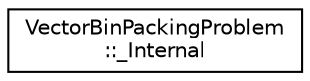 digraph "Graphical Class Hierarchy"
{
 // LATEX_PDF_SIZE
  edge [fontname="Helvetica",fontsize="10",labelfontname="Helvetica",labelfontsize="10"];
  node [fontname="Helvetica",fontsize="10",shape=record];
  rankdir="LR";
  Node0 [label="VectorBinPackingProblem\l::_Internal",height=0.2,width=0.4,color="black", fillcolor="white", style="filled",URL="$classoperations__research_1_1packing_1_1vbp_1_1_vector_bin_packing_problem_1_1___internal.html",tooltip=" "];
}
